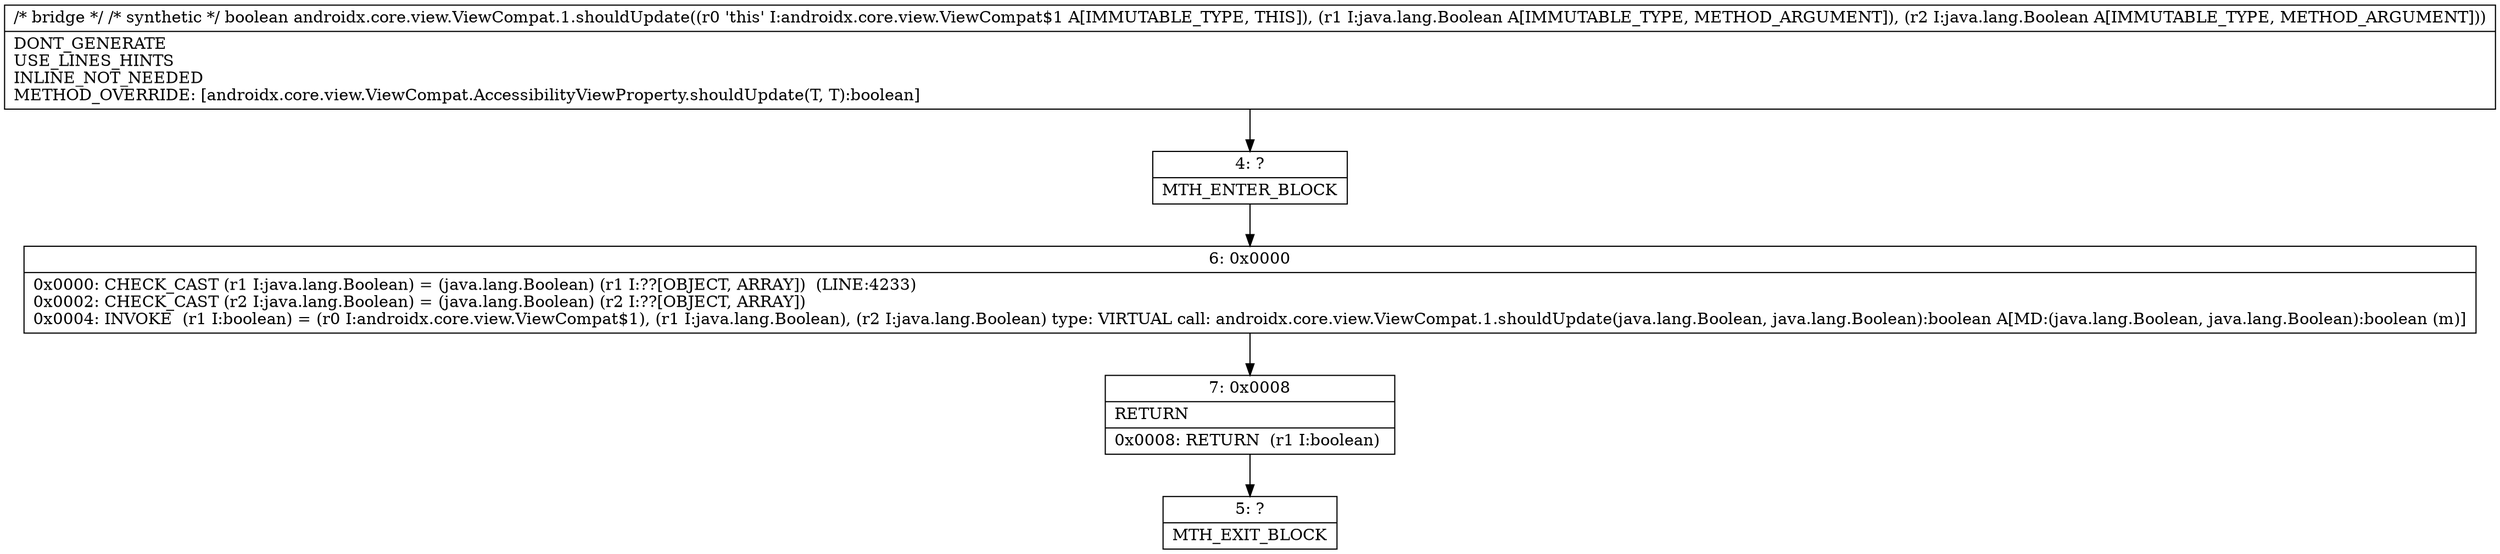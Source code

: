 digraph "CFG forandroidx.core.view.ViewCompat.1.shouldUpdate(Ljava\/lang\/Object;Ljava\/lang\/Object;)Z" {
Node_4 [shape=record,label="{4\:\ ?|MTH_ENTER_BLOCK\l}"];
Node_6 [shape=record,label="{6\:\ 0x0000|0x0000: CHECK_CAST (r1 I:java.lang.Boolean) = (java.lang.Boolean) (r1 I:??[OBJECT, ARRAY])  (LINE:4233)\l0x0002: CHECK_CAST (r2 I:java.lang.Boolean) = (java.lang.Boolean) (r2 I:??[OBJECT, ARRAY]) \l0x0004: INVOKE  (r1 I:boolean) = (r0 I:androidx.core.view.ViewCompat$1), (r1 I:java.lang.Boolean), (r2 I:java.lang.Boolean) type: VIRTUAL call: androidx.core.view.ViewCompat.1.shouldUpdate(java.lang.Boolean, java.lang.Boolean):boolean A[MD:(java.lang.Boolean, java.lang.Boolean):boolean (m)]\l}"];
Node_7 [shape=record,label="{7\:\ 0x0008|RETURN\l|0x0008: RETURN  (r1 I:boolean) \l}"];
Node_5 [shape=record,label="{5\:\ ?|MTH_EXIT_BLOCK\l}"];
MethodNode[shape=record,label="{\/* bridge *\/ \/* synthetic *\/ boolean androidx.core.view.ViewCompat.1.shouldUpdate((r0 'this' I:androidx.core.view.ViewCompat$1 A[IMMUTABLE_TYPE, THIS]), (r1 I:java.lang.Boolean A[IMMUTABLE_TYPE, METHOD_ARGUMENT]), (r2 I:java.lang.Boolean A[IMMUTABLE_TYPE, METHOD_ARGUMENT]))  | DONT_GENERATE\lUSE_LINES_HINTS\lINLINE_NOT_NEEDED\lMETHOD_OVERRIDE: [androidx.core.view.ViewCompat.AccessibilityViewProperty.shouldUpdate(T, T):boolean]\l}"];
MethodNode -> Node_4;Node_4 -> Node_6;
Node_6 -> Node_7;
Node_7 -> Node_5;
}

